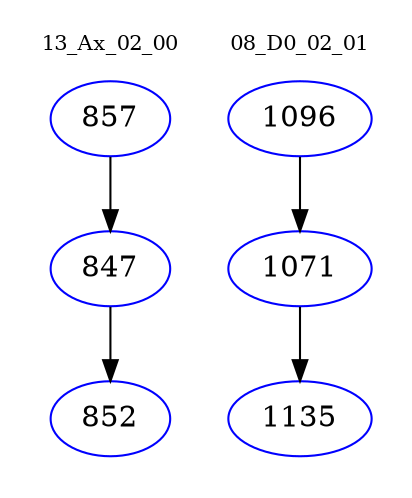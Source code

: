 digraph{
subgraph cluster_0 {
color = white
label = "13_Ax_02_00";
fontsize=10;
T0_857 [label="857", color="blue"]
T0_857 -> T0_847 [color="black"]
T0_847 [label="847", color="blue"]
T0_847 -> T0_852 [color="black"]
T0_852 [label="852", color="blue"]
}
subgraph cluster_1 {
color = white
label = "08_D0_02_01";
fontsize=10;
T1_1096 [label="1096", color="blue"]
T1_1096 -> T1_1071 [color="black"]
T1_1071 [label="1071", color="blue"]
T1_1071 -> T1_1135 [color="black"]
T1_1135 [label="1135", color="blue"]
}
}
